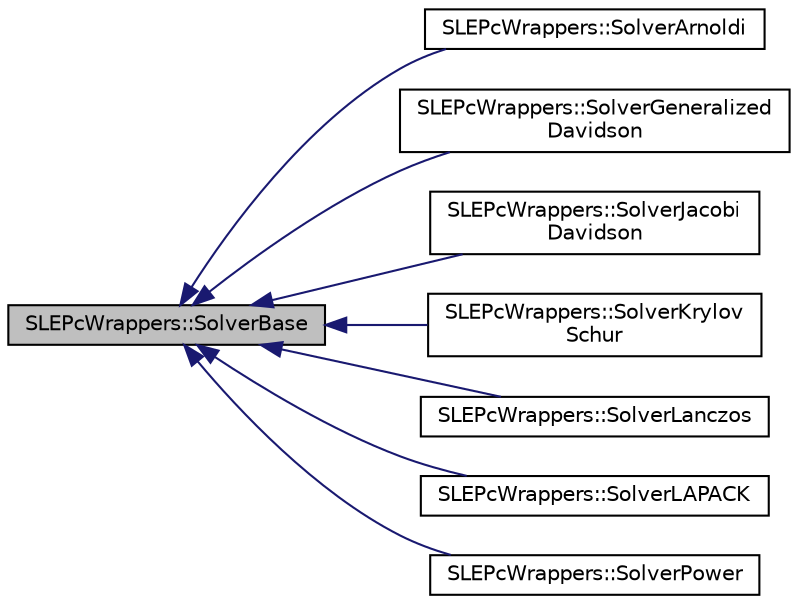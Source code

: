digraph "SLEPcWrappers::SolverBase"
{
 // LATEX_PDF_SIZE
  edge [fontname="Helvetica",fontsize="10",labelfontname="Helvetica",labelfontsize="10"];
  node [fontname="Helvetica",fontsize="10",shape=record];
  rankdir="LR";
  Node1 [label="SLEPcWrappers::SolverBase",height=0.2,width=0.4,color="black", fillcolor="grey75", style="filled", fontcolor="black",tooltip=" "];
  Node1 -> Node2 [dir="back",color="midnightblue",fontsize="10",style="solid",fontname="Helvetica"];
  Node2 [label="SLEPcWrappers::SolverArnoldi",height=0.2,width=0.4,color="black", fillcolor="white", style="filled",URL="$classSLEPcWrappers_1_1SolverArnoldi.html",tooltip=" "];
  Node1 -> Node3 [dir="back",color="midnightblue",fontsize="10",style="solid",fontname="Helvetica"];
  Node3 [label="SLEPcWrappers::SolverGeneralized\lDavidson",height=0.2,width=0.4,color="black", fillcolor="white", style="filled",URL="$classSLEPcWrappers_1_1SolverGeneralizedDavidson.html",tooltip=" "];
  Node1 -> Node4 [dir="back",color="midnightblue",fontsize="10",style="solid",fontname="Helvetica"];
  Node4 [label="SLEPcWrappers::SolverJacobi\lDavidson",height=0.2,width=0.4,color="black", fillcolor="white", style="filled",URL="$classSLEPcWrappers_1_1SolverJacobiDavidson.html",tooltip=" "];
  Node1 -> Node5 [dir="back",color="midnightblue",fontsize="10",style="solid",fontname="Helvetica"];
  Node5 [label="SLEPcWrappers::SolverKrylov\lSchur",height=0.2,width=0.4,color="black", fillcolor="white", style="filled",URL="$classSLEPcWrappers_1_1SolverKrylovSchur.html",tooltip=" "];
  Node1 -> Node6 [dir="back",color="midnightblue",fontsize="10",style="solid",fontname="Helvetica"];
  Node6 [label="SLEPcWrappers::SolverLanczos",height=0.2,width=0.4,color="black", fillcolor="white", style="filled",URL="$classSLEPcWrappers_1_1SolverLanczos.html",tooltip=" "];
  Node1 -> Node7 [dir="back",color="midnightblue",fontsize="10",style="solid",fontname="Helvetica"];
  Node7 [label="SLEPcWrappers::SolverLAPACK",height=0.2,width=0.4,color="black", fillcolor="white", style="filled",URL="$classSLEPcWrappers_1_1SolverLAPACK.html",tooltip=" "];
  Node1 -> Node8 [dir="back",color="midnightblue",fontsize="10",style="solid",fontname="Helvetica"];
  Node8 [label="SLEPcWrappers::SolverPower",height=0.2,width=0.4,color="black", fillcolor="white", style="filled",URL="$classSLEPcWrappers_1_1SolverPower.html",tooltip=" "];
}
